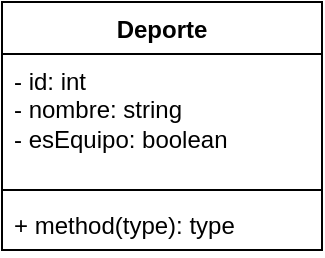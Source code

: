 <mxfile version="24.7.1" type="github">
  <diagram name="Página-1" id="mBX1DXli7DbKJ6v1EeVo">
    <mxGraphModel dx="674" dy="542" grid="1" gridSize="10" guides="1" tooltips="1" connect="1" arrows="1" fold="1" page="1" pageScale="1" pageWidth="827" pageHeight="1169" math="0" shadow="0">
      <root>
        <mxCell id="0" />
        <mxCell id="1" parent="0" />
        <mxCell id="eMihlJpAppJxDjBYdMjB-1" value="Deporte" style="swimlane;fontStyle=1;align=center;verticalAlign=top;childLayout=stackLayout;horizontal=1;startSize=26;horizontalStack=0;resizeParent=1;resizeParentMax=0;resizeLast=0;collapsible=1;marginBottom=0;whiteSpace=wrap;html=1;" vertex="1" parent="1">
          <mxGeometry x="60" y="80" width="160" height="124" as="geometry" />
        </mxCell>
        <mxCell id="eMihlJpAppJxDjBYdMjB-2" value="&lt;div&gt;- id: int&lt;/div&gt;&lt;div&gt;- nombre: string&lt;br&gt;- esEquipo: boolean&lt;/div&gt;" style="text;strokeColor=none;fillColor=none;align=left;verticalAlign=top;spacingLeft=4;spacingRight=4;overflow=hidden;rotatable=0;points=[[0,0.5],[1,0.5]];portConstraint=eastwest;whiteSpace=wrap;html=1;" vertex="1" parent="eMihlJpAppJxDjBYdMjB-1">
          <mxGeometry y="26" width="160" height="64" as="geometry" />
        </mxCell>
        <mxCell id="eMihlJpAppJxDjBYdMjB-3" value="" style="line;strokeWidth=1;fillColor=none;align=left;verticalAlign=middle;spacingTop=-1;spacingLeft=3;spacingRight=3;rotatable=0;labelPosition=right;points=[];portConstraint=eastwest;strokeColor=inherit;" vertex="1" parent="eMihlJpAppJxDjBYdMjB-1">
          <mxGeometry y="90" width="160" height="8" as="geometry" />
        </mxCell>
        <mxCell id="eMihlJpAppJxDjBYdMjB-4" value="+ method(type): type" style="text;strokeColor=none;fillColor=none;align=left;verticalAlign=top;spacingLeft=4;spacingRight=4;overflow=hidden;rotatable=0;points=[[0,0.5],[1,0.5]];portConstraint=eastwest;whiteSpace=wrap;html=1;" vertex="1" parent="eMihlJpAppJxDjBYdMjB-1">
          <mxGeometry y="98" width="160" height="26" as="geometry" />
        </mxCell>
      </root>
    </mxGraphModel>
  </diagram>
</mxfile>
